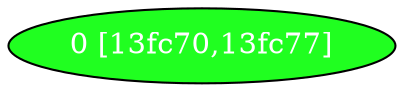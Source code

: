 diGraph libnss3{
	libnss3_0  [style=filled fillcolor="#20FF20" fontcolor="#ffffff" shape=oval label="0 [13fc70,13fc77]"]


}